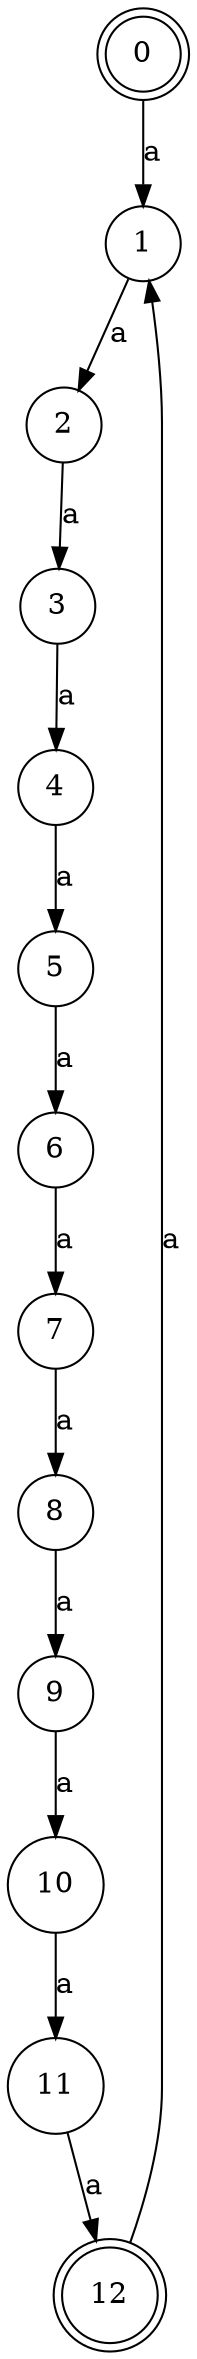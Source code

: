 digraph G {
node_1 [shape=circle,label="1"];
	node_1 -> node_2 [label="a"];
node_7 [shape=circle,label="7"];
	node_7 -> node_8 [label="a"];
node_5 [shape=circle,label="5"];
	node_5 -> node_6 [label="a"];
node_10 [shape=circle,label="10"];
	node_10 -> node_11 [label="a"];
node_3 [shape=circle,label="3"];
	node_3 -> node_4 [label="a"];
node_4 [shape=circle,label="4"];
	node_4 -> node_5 [label="a"];
node_6 [shape=circle,label="6"];
	node_6 -> node_7 [label="a"];
node_8 [shape=circle,label="8"];
	node_8 -> node_9 [label="a"];
node_11 [shape=circle,label="11"];
	node_11 -> node_12 [label="a"];
node_2 [shape=circle,label="2"];
	node_2 -> node_3 [label="a"];
node_0 [shape=doublecircle,label="0"];
	node_0 -> node_1 [label="a"];
node_9 [shape=circle,label="9"];
	node_9 -> node_10 [label="a"];
node_12 [shape=doublecircle,label="12"];
	node_12 -> node_1 [label="a"];
}
